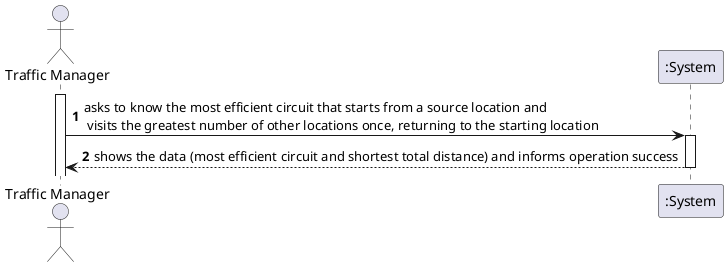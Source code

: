 @startuml
'https://plantuml.com/sequence-diagram

autonumber

actor "Traffic Manager" as TM
activate TM

TM -> ":System": asks to know the most efficient circuit that starts from a source location and\n visits the greatest number of other locations once, returning to the starting location
activate ":System"
":System" --> TM : shows the data (most efficient circuit and shortest total distance) and informs operation success
deactivate ":System"
@enduml